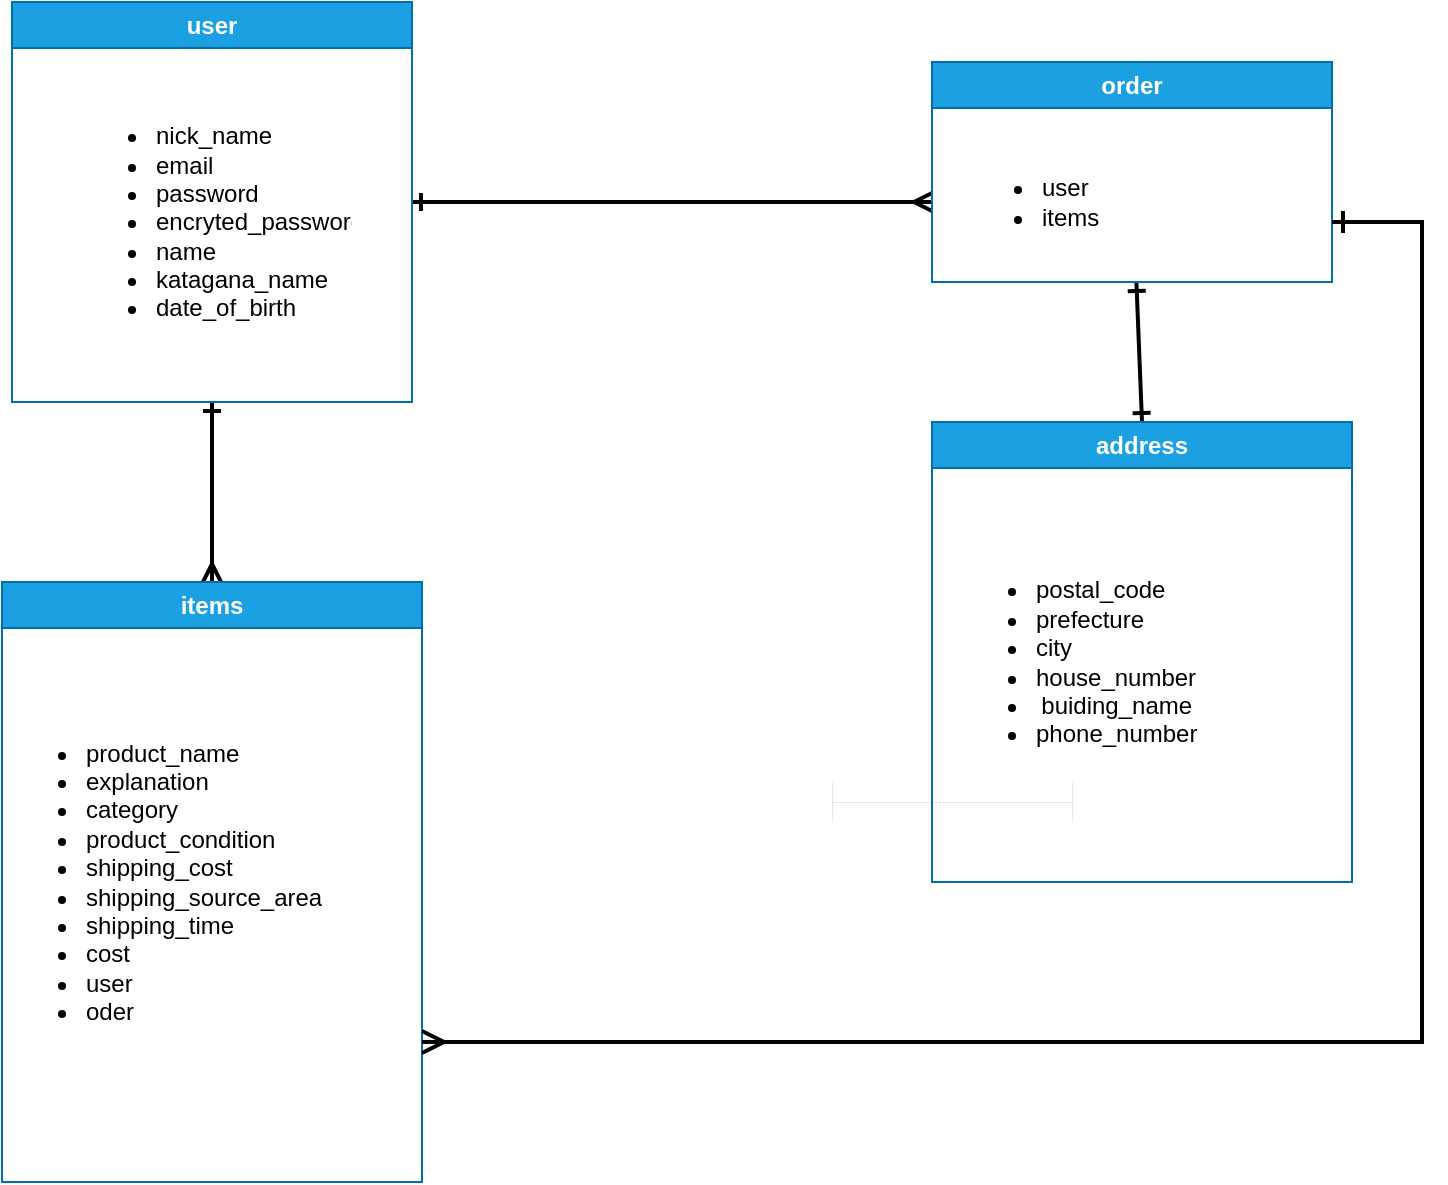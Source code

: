 <mxfile>
    <diagram id="TQfzECb6IaOLQgD7lEZ8" name="ページ1">
        <mxGraphModel dx="1216" dy="862" grid="1" gridSize="10" guides="1" tooltips="1" connect="1" arrows="1" fold="1" page="1" pageScale="1" pageWidth="827" pageHeight="1169" math="0" shadow="0">
            <root>
                <mxCell id="0"/>
                <mxCell id="1" parent="0"/>
                <mxCell id="15" style="edgeStyle=none;html=1;entryX=0.5;entryY=0;entryDx=0;entryDy=0;endArrow=ERmany;endFill=0;strokeWidth=2;startArrow=ERone;startFill=0;" parent="1" source="7" target="9" edge="1">
                    <mxGeometry relative="1" as="geometry">
                        <Array as="points">
                            <mxPoint x="130" y="370"/>
                        </Array>
                    </mxGeometry>
                </mxCell>
                <mxCell id="16" style="edgeStyle=none;html=1;strokeWidth=2;endArrow=ERmany;endFill=0;startArrow=ERone;startFill=0;" parent="1" source="7" edge="1">
                    <mxGeometry relative="1" as="geometry">
                        <mxPoint x="490" y="230" as="targetPoint"/>
                    </mxGeometry>
                </mxCell>
                <mxCell id="7" value="user" style="swimlane;whiteSpace=wrap;html=1;fillColor=#1ba1e2;fontColor=#ffffff;strokeColor=#006EAF;" parent="1" vertex="1">
                    <mxGeometry x="30" y="130" width="200" height="200" as="geometry"/>
                </mxCell>
                <mxCell id="8" value="&lt;ul&gt;&lt;li&gt;nick_name&lt;/li&gt;&lt;li&gt;email&lt;/li&gt;&lt;li&gt;password&lt;/li&gt;&lt;li&gt;&lt;span style=&quot;text-align: center;&quot;&gt;encryted_password&lt;/span&gt;&lt;br&gt;&lt;/li&gt;&lt;li&gt;&lt;span style=&quot;text-align: center;&quot;&gt;name&lt;br&gt;&lt;/span&gt;&lt;/li&gt;&lt;li&gt;&lt;span style=&quot;text-align: center;&quot;&gt;katagana_name&lt;br&gt;&lt;/span&gt;&lt;/li&gt;&lt;li&gt;&lt;span style=&quot;text-align: center;&quot;&gt;date_of_birth&lt;br&gt;&lt;/span&gt;&lt;/li&gt;&lt;/ul&gt;" style="text;strokeColor=none;fillColor=none;html=1;whiteSpace=wrap;verticalAlign=middle;overflow=hidden;" parent="7" vertex="1">
                    <mxGeometry x="30" y="40" width="140" height="140" as="geometry"/>
                </mxCell>
                <mxCell id="9" value="items" style="swimlane;whiteSpace=wrap;html=1;fillColor=#1ba1e2;fontColor=#ffffff;strokeColor=#006EAF;" parent="1" vertex="1">
                    <mxGeometry x="25" y="420" width="210" height="300" as="geometry"/>
                </mxCell>
                <mxCell id="10" value="&lt;ul&gt;&lt;li&gt;&lt;span style=&quot;text-align: center;&quot;&gt;product_name&lt;/span&gt;&lt;br&gt;&lt;/li&gt;&lt;li&gt;&lt;span style=&quot;text-align: center;&quot;&gt;explanation&lt;/span&gt;&lt;br&gt;&lt;/li&gt;&lt;li&gt;&lt;span style=&quot;text-align: center;&quot;&gt;category&lt;/span&gt;&lt;br&gt;&lt;/li&gt;&lt;li&gt;&lt;span style=&quot;text-align: center;&quot;&gt;product_condition&lt;br&gt;&lt;/span&gt;&lt;/li&gt;&lt;li&gt;&lt;span style=&quot;text-align: center;&quot;&gt;shipping_cost&lt;br&gt;&lt;/span&gt;&lt;/li&gt;&lt;li&gt;&lt;span style=&quot;text-align: center;&quot;&gt;shipping_source_area&lt;br&gt;&lt;/span&gt;&lt;/li&gt;&lt;li&gt;&lt;span style=&quot;text-align: center;&quot;&gt;shipping_time&lt;br&gt;&lt;/span&gt;&lt;/li&gt;&lt;li&gt;&lt;span style=&quot;text-align: center;&quot;&gt;cost&lt;br&gt;&lt;/span&gt;&lt;/li&gt;&lt;li&gt;&lt;span style=&quot;text-align: center;&quot;&gt;user&lt;br&gt;&lt;/span&gt;&lt;/li&gt;&lt;li&gt;&lt;span style=&quot;text-align: center;&quot;&gt;oder&lt;br&gt;&lt;/span&gt;&lt;/li&gt;&lt;/ul&gt;" style="text;strokeColor=none;fillColor=none;html=1;whiteSpace=wrap;verticalAlign=middle;overflow=hidden;" parent="9" vertex="1">
                    <mxGeometry y="40" width="190" height="220" as="geometry"/>
                </mxCell>
                <mxCell id="22" style="edgeStyle=none;html=1;entryX=0.5;entryY=0;entryDx=0;entryDy=0;strokeWidth=2;endArrow=ERone;endFill=0;startArrow=ERone;startFill=0;" parent="1" source="11" target="13" edge="1">
                    <mxGeometry relative="1" as="geometry"/>
                </mxCell>
                <mxCell id="11" value="order" style="swimlane;whiteSpace=wrap;html=1;fillColor=#1ba1e2;fontColor=#ffffff;strokeColor=#006EAF;" parent="1" vertex="1">
                    <mxGeometry x="490" y="160" width="200" height="110" as="geometry"/>
                </mxCell>
                <mxCell id="12" value="&lt;ul&gt;&lt;li&gt;user&lt;/li&gt;&lt;li&gt;items&lt;/li&gt;&lt;/ul&gt;" style="text;strokeColor=none;fillColor=none;html=1;whiteSpace=wrap;verticalAlign=middle;overflow=hidden;" parent="11" vertex="1">
                    <mxGeometry x="12.5" y="40" width="175" height="60" as="geometry"/>
                </mxCell>
                <mxCell id="13" value="address" style="swimlane;whiteSpace=wrap;html=1;fillColor=#1ba1e2;fontColor=#ffffff;strokeColor=#006EAF;" parent="1" vertex="1">
                    <mxGeometry x="490" y="340" width="210" height="230" as="geometry"/>
                </mxCell>
                <mxCell id="14" value="&lt;ul&gt;&lt;li&gt;postal_code&lt;/li&gt;&lt;li&gt;&lt;span style=&quot;text-align: center;&quot;&gt;prefecture&lt;/span&gt;&lt;br&gt;&lt;/li&gt;&lt;li&gt;&lt;span style=&quot;text-align: center;&quot;&gt;city&lt;/span&gt;&lt;/li&gt;&lt;li&gt;&lt;span style=&quot;text-align: center;&quot;&gt;house_number&lt;/span&gt;&lt;/li&gt;&lt;li style=&quot;text-align: center;&quot;&gt;buiding_name&lt;/li&gt;&lt;li&gt;&lt;span style=&quot;text-align: center;&quot;&gt;phone_number&lt;br&gt;&lt;/span&gt;&lt;/li&gt;&lt;/ul&gt;" style="text;strokeColor=none;fillColor=none;html=1;whiteSpace=wrap;verticalAlign=middle;overflow=hidden;" parent="13" vertex="1">
                    <mxGeometry x="10" y="40" width="160" height="160" as="geometry"/>
                </mxCell>
                <mxCell id="21" value="" style="edgeStyle=segmentEdgeStyle;endArrow=ERmany;html=1;curved=0;rounded=0;endSize=8;startSize=8;strokeWidth=2;endFill=0;startArrow=ERone;startFill=0;" parent="1" edge="1">
                    <mxGeometry width="50" height="50" relative="1" as="geometry">
                        <mxPoint x="690" y="240" as="sourcePoint"/>
                        <mxPoint x="235" y="650" as="targetPoint"/>
                        <Array as="points">
                            <mxPoint x="735" y="240"/>
                            <mxPoint x="735" y="650"/>
                            <mxPoint x="235" y="650"/>
                        </Array>
                    </mxGeometry>
                </mxCell>
                <mxCell id="23" value="" style="shape=crossbar;whiteSpace=wrap;html=1;rounded=1;strokeWidth=0;" parent="1" vertex="1">
                    <mxGeometry x="440" y="520" width="120" height="20" as="geometry"/>
                </mxCell>
            </root>
        </mxGraphModel>
    </diagram>
</mxfile>